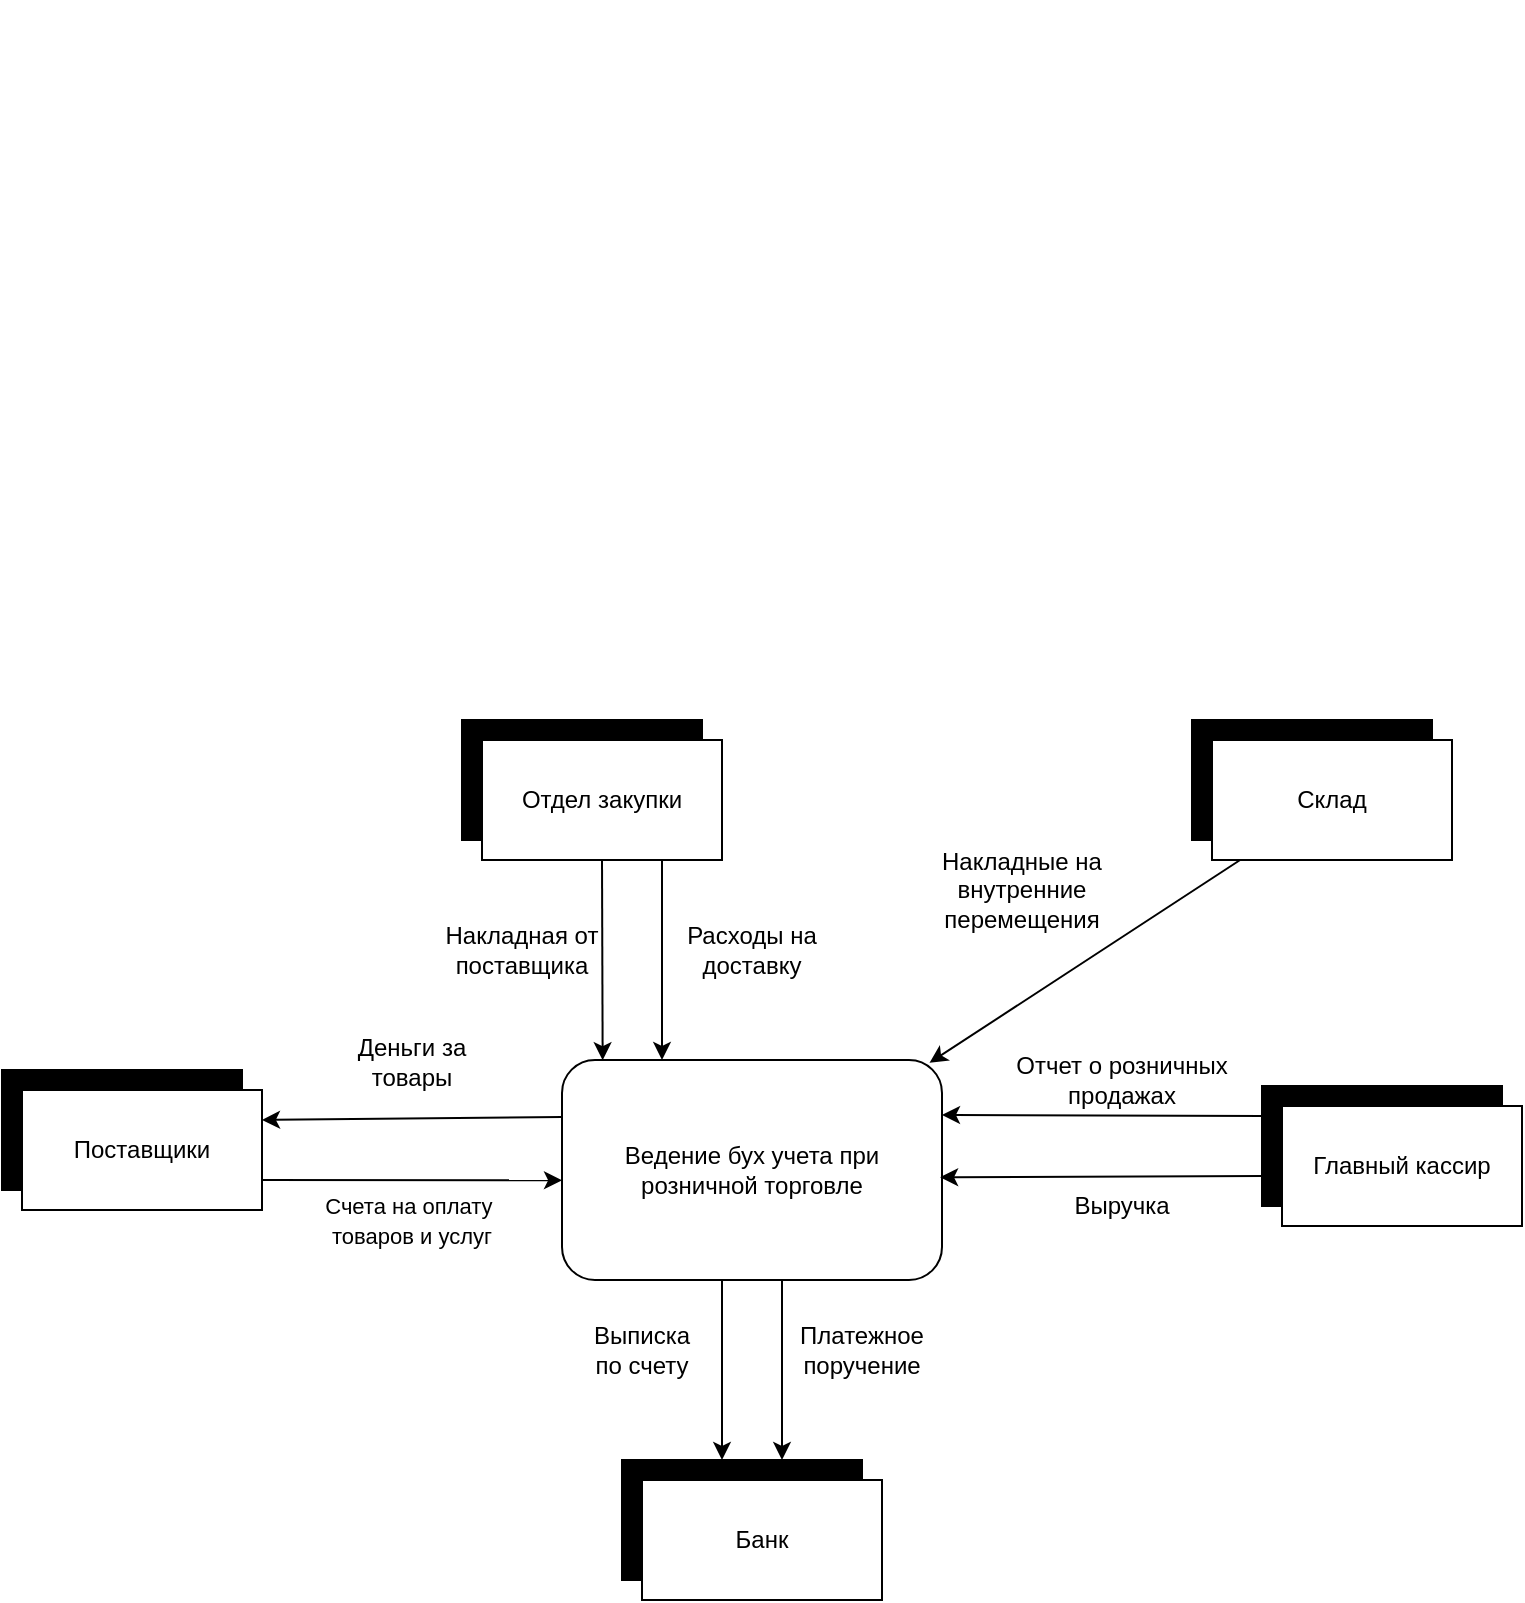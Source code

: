 <mxfile version="24.2.0" type="github">
  <diagram name="Page-1" id="smyI7X2A5dVe8MiWKBYw">
    <mxGraphModel dx="1194" dy="2829" grid="1" gridSize="10" guides="1" tooltips="1" connect="1" arrows="1" fold="1" page="1" pageScale="1" pageWidth="850" pageHeight="1100" math="0" shadow="0">
      <root>
        <mxCell id="0" />
        <mxCell id="1" parent="0" />
        <mxCell id="WSI-DR0SaIGXLMEpwzdS-1" value="Ведение бух учета при розничной торговле" style="rounded=1;whiteSpace=wrap;html=1;" vertex="1" parent="1">
          <mxGeometry x="560" y="-590" width="190" height="110" as="geometry" />
        </mxCell>
        <mxCell id="WSI-DR0SaIGXLMEpwzdS-6" value="" style="group" vertex="1" connectable="0" parent="1">
          <mxGeometry x="590" y="-849" width="430" height="369" as="geometry" />
        </mxCell>
        <mxCell id="WSI-DR0SaIGXLMEpwzdS-7" value="" style="group;movable=1;resizable=1;rotatable=1;deletable=1;editable=1;locked=0;connectable=1;" vertex="1" connectable="0" parent="WSI-DR0SaIGXLMEpwzdS-6">
          <mxGeometry y="459" width="130" height="70" as="geometry" />
        </mxCell>
        <mxCell id="WSI-DR0SaIGXLMEpwzdS-8" value="" style="rounded=0;whiteSpace=wrap;html=1;fillColor=#000000;movable=1;resizable=1;rotatable=1;deletable=1;editable=1;locked=0;connectable=1;" vertex="1" parent="WSI-DR0SaIGXLMEpwzdS-7">
          <mxGeometry width="120" height="60" as="geometry" />
        </mxCell>
        <mxCell id="WSI-DR0SaIGXLMEpwzdS-9" value="" style="rounded=0;whiteSpace=wrap;html=1;movable=1;resizable=1;rotatable=1;deletable=1;editable=1;locked=0;connectable=1;" vertex="1" parent="WSI-DR0SaIGXLMEpwzdS-7">
          <mxGeometry x="10" y="10" width="120" height="60" as="geometry" />
        </mxCell>
        <mxCell id="WSI-DR0SaIGXLMEpwzdS-10" value="Банк" style="text;html=1;align=center;verticalAlign=middle;whiteSpace=wrap;rounded=0;movable=1;resizable=1;rotatable=1;deletable=1;editable=1;locked=0;connectable=1;" vertex="1" parent="WSI-DR0SaIGXLMEpwzdS-7">
          <mxGeometry x="15" y="25" width="110" height="30" as="geometry" />
        </mxCell>
        <mxCell id="WSI-DR0SaIGXLMEpwzdS-18" style="edgeStyle=orthogonalEdgeStyle;rounded=0;orthogonalLoop=1;jettySize=auto;html=1;" edge="1" parent="WSI-DR0SaIGXLMEpwzdS-6" target="WSI-DR0SaIGXLMEpwzdS-8">
          <mxGeometry relative="1" as="geometry">
            <mxPoint x="60" y="479" as="targetPoint" />
            <Array as="points">
              <mxPoint x="80" y="409" />
              <mxPoint x="80" y="409" />
            </Array>
            <mxPoint x="80" y="369" as="sourcePoint" />
          </mxGeometry>
        </mxCell>
        <mxCell id="WSI-DR0SaIGXLMEpwzdS-19" style="edgeStyle=orthogonalEdgeStyle;rounded=0;orthogonalLoop=1;jettySize=auto;html=1;" edge="1" parent="WSI-DR0SaIGXLMEpwzdS-6" target="WSI-DR0SaIGXLMEpwzdS-8">
          <mxGeometry relative="1" as="geometry">
            <mxPoint x="50" y="369" as="sourcePoint" />
            <mxPoint x="70" y="479" as="targetPoint" />
            <Array as="points">
              <mxPoint x="50" y="409" />
              <mxPoint x="50" y="409" />
            </Array>
          </mxGeometry>
        </mxCell>
        <mxCell id="WSI-DR0SaIGXLMEpwzdS-20" value="Платежное поручение" style="text;html=1;align=center;verticalAlign=middle;whiteSpace=wrap;rounded=0;" vertex="1" parent="WSI-DR0SaIGXLMEpwzdS-6">
          <mxGeometry x="90" y="389" width="60" height="30" as="geometry" />
        </mxCell>
        <mxCell id="WSI-DR0SaIGXLMEpwzdS-46" value="Расходы на доставку" style="text;html=1;align=center;verticalAlign=middle;whiteSpace=wrap;rounded=0;" vertex="1" parent="WSI-DR0SaIGXLMEpwzdS-6">
          <mxGeometry x="30" y="189" width="70" height="30" as="geometry" />
        </mxCell>
        <mxCell id="WSI-DR0SaIGXLMEpwzdS-34" value="" style="group;movable=1;resizable=1;rotatable=1;deletable=1;editable=1;locked=0;connectable=1;" vertex="1" connectable="0" parent="WSI-DR0SaIGXLMEpwzdS-6">
          <mxGeometry x="-80" y="89" width="130" height="70" as="geometry" />
        </mxCell>
        <mxCell id="WSI-DR0SaIGXLMEpwzdS-35" value="" style="rounded=0;whiteSpace=wrap;html=1;fillColor=#000000;movable=1;resizable=1;rotatable=1;deletable=1;editable=1;locked=0;connectable=1;" vertex="1" parent="WSI-DR0SaIGXLMEpwzdS-34">
          <mxGeometry width="120" height="60" as="geometry" />
        </mxCell>
        <mxCell id="WSI-DR0SaIGXLMEpwzdS-36" value="" style="rounded=0;whiteSpace=wrap;html=1;movable=1;resizable=1;rotatable=1;deletable=1;editable=1;locked=0;connectable=1;" vertex="1" parent="WSI-DR0SaIGXLMEpwzdS-34">
          <mxGeometry x="10" y="10" width="120" height="60" as="geometry" />
        </mxCell>
        <mxCell id="WSI-DR0SaIGXLMEpwzdS-37" value="Отдел закупки" style="text;html=1;align=center;verticalAlign=middle;whiteSpace=wrap;rounded=0;movable=1;resizable=1;rotatable=1;deletable=1;editable=1;locked=0;connectable=1;" vertex="1" parent="WSI-DR0SaIGXLMEpwzdS-34">
          <mxGeometry x="15" y="25" width="110" height="30" as="geometry" />
        </mxCell>
        <mxCell id="WSI-DR0SaIGXLMEpwzdS-26" value="Накладные на внутренние перемещения" style="text;html=1;align=center;verticalAlign=middle;whiteSpace=wrap;rounded=0;movable=1;resizable=1;rotatable=1;deletable=1;editable=1;locked=0;connectable=1;container=0;" vertex="1" parent="WSI-DR0SaIGXLMEpwzdS-6">
          <mxGeometry x="130" y="159" width="140" height="30" as="geometry" />
        </mxCell>
        <mxCell id="WSI-DR0SaIGXLMEpwzdS-30" value="Отчет о розничных продажах" style="text;html=1;align=center;verticalAlign=middle;whiteSpace=wrap;rounded=0;" vertex="1" parent="WSI-DR0SaIGXLMEpwzdS-6">
          <mxGeometry x="190" y="254.0" width="120" height="30" as="geometry" />
        </mxCell>
        <mxCell id="WSI-DR0SaIGXLMEpwzdS-25" value="" style="group" vertex="1" connectable="0" parent="WSI-DR0SaIGXLMEpwzdS-6">
          <mxGeometry x="180" y="-271" width="250" height="300" as="geometry" />
        </mxCell>
        <mxCell id="WSI-DR0SaIGXLMEpwzdS-31" value="Выручка" style="text;html=1;align=center;verticalAlign=middle;whiteSpace=wrap;rounded=0;" vertex="1" parent="WSI-DR0SaIGXLMEpwzdS-25">
          <mxGeometry x="40" y="587.92" width="60" height="30" as="geometry" />
        </mxCell>
        <mxCell id="WSI-DR0SaIGXLMEpwzdS-22" value="" style="rounded=0;whiteSpace=wrap;html=1;fillColor=#000000;movable=1;resizable=1;rotatable=1;deletable=1;editable=1;locked=0;connectable=1;" vertex="1" parent="1">
          <mxGeometry x="280" y="-585" width="120" height="60" as="geometry" />
        </mxCell>
        <mxCell id="WSI-DR0SaIGXLMEpwzdS-23" value="" style="rounded=0;whiteSpace=wrap;html=1;movable=1;resizable=1;rotatable=1;deletable=1;editable=1;locked=0;connectable=1;container=0;" vertex="1" parent="1">
          <mxGeometry x="290" y="-575" width="120" height="60" as="geometry" />
        </mxCell>
        <mxCell id="WSI-DR0SaIGXLMEpwzdS-24" value="Поставщики" style="text;html=1;align=center;verticalAlign=middle;whiteSpace=wrap;rounded=0;movable=1;resizable=1;rotatable=1;deletable=1;editable=1;locked=0;connectable=1;container=0;" vertex="1" parent="1">
          <mxGeometry x="295" y="-560" width="110" height="30" as="geometry" />
        </mxCell>
        <mxCell id="WSI-DR0SaIGXLMEpwzdS-50" value="" style="endArrow=classic;html=1;rounded=0;exitX=0;exitY=0.25;exitDx=0;exitDy=0;entryX=1;entryY=0.25;entryDx=0;entryDy=0;" edge="1" parent="1" target="WSI-DR0SaIGXLMEpwzdS-23">
          <mxGeometry width="50" height="50" relative="1" as="geometry">
            <mxPoint x="560" y="-561.5" as="sourcePoint" />
            <mxPoint x="620" y="-675" as="targetPoint" />
          </mxGeometry>
        </mxCell>
        <mxCell id="WSI-DR0SaIGXLMEpwzdS-51" value="Деньги за товары" style="text;html=1;align=center;verticalAlign=middle;whiteSpace=wrap;rounded=0;" vertex="1" parent="1">
          <mxGeometry x="455" y="-604" width="60" height="30" as="geometry" />
        </mxCell>
        <mxCell id="WSI-DR0SaIGXLMEpwzdS-59" value="&lt;span style=&quot;font-size: 11px; text-wrap: nowrap; background-color: rgb(255, 255, 255);&quot;&gt;Счета на оплату&amp;nbsp;&lt;/span&gt;&lt;div&gt;&lt;span style=&quot;font-size: 11px; text-wrap: nowrap; background-color: rgb(255, 255, 255);&quot;&gt;товаров и услуг&lt;/span&gt;&lt;/div&gt;" style="text;html=1;align=center;verticalAlign=middle;whiteSpace=wrap;rounded=0;container=0;movable=1;resizable=1;rotatable=1;deletable=1;editable=1;locked=0;connectable=1;" vertex="1" parent="1">
          <mxGeometry x="440" y="-525.5" width="90" height="30" as="geometry" />
        </mxCell>
        <mxCell id="WSI-DR0SaIGXLMEpwzdS-60" value="" style="endArrow=classic;html=1;rounded=0;exitX=1;exitY=0.75;exitDx=0;exitDy=0;entryX=0;entryY=0.602;entryDx=0;entryDy=0;entryPerimeter=0;" edge="1" parent="1" source="WSI-DR0SaIGXLMEpwzdS-23">
          <mxGeometry width="50" height="50" relative="1" as="geometry">
            <mxPoint x="310" y="-525" as="sourcePoint" />
            <mxPoint x="560" y="-529.82" as="targetPoint" />
          </mxGeometry>
        </mxCell>
        <mxCell id="WSI-DR0SaIGXLMEpwzdS-27" value="" style="rounded=0;whiteSpace=wrap;html=1;fillColor=#000000;movable=1;resizable=1;rotatable=1;deletable=1;editable=1;locked=0;connectable=1;container=0;" vertex="1" parent="1">
          <mxGeometry x="875" y="-760" width="120" height="60" as="geometry" />
        </mxCell>
        <mxCell id="WSI-DR0SaIGXLMEpwzdS-28" value="" style="rounded=0;whiteSpace=wrap;html=1;movable=1;resizable=1;rotatable=1;deletable=1;editable=1;locked=0;connectable=1;container=0;" vertex="1" parent="1">
          <mxGeometry x="885" y="-750" width="120" height="60" as="geometry" />
        </mxCell>
        <mxCell id="WSI-DR0SaIGXLMEpwzdS-29" value="Склад" style="text;html=1;align=center;verticalAlign=middle;whiteSpace=wrap;rounded=0;movable=1;resizable=1;rotatable=1;deletable=1;editable=1;locked=0;connectable=1;container=0;" vertex="1" parent="1">
          <mxGeometry x="890" y="-735" width="110" height="30" as="geometry" />
        </mxCell>
        <mxCell id="WSI-DR0SaIGXLMEpwzdS-45" value="" style="endArrow=classic;html=1;rounded=0;exitX=0.5;exitY=1;exitDx=0;exitDy=0;entryX=0.107;entryY=0.001;entryDx=0;entryDy=0;entryPerimeter=0;" edge="1" parent="1" source="WSI-DR0SaIGXLMEpwzdS-36" target="WSI-DR0SaIGXLMEpwzdS-1">
          <mxGeometry width="50" height="50" relative="1" as="geometry">
            <mxPoint x="180" y="-590" as="sourcePoint" />
            <mxPoint x="480" y="-660.0" as="targetPoint" />
          </mxGeometry>
        </mxCell>
        <mxCell id="WSI-DR0SaIGXLMEpwzdS-47" value="" style="endArrow=classic;html=1;rounded=0;exitX=0.75;exitY=1;exitDx=0;exitDy=0;" edge="1" parent="1" source="WSI-DR0SaIGXLMEpwzdS-36">
          <mxGeometry width="50" height="50" relative="1" as="geometry">
            <mxPoint x="500" y="-711" as="sourcePoint" />
            <mxPoint x="610" y="-590" as="targetPoint" />
          </mxGeometry>
        </mxCell>
        <mxCell id="WSI-DR0SaIGXLMEpwzdS-49" value="" style="endArrow=classic;html=1;rounded=0;entryX=0.967;entryY=0.013;entryDx=0;entryDy=0;entryPerimeter=0;" edge="1" parent="1" source="WSI-DR0SaIGXLMEpwzdS-28" target="WSI-DR0SaIGXLMEpwzdS-1">
          <mxGeometry width="50" height="50" relative="1" as="geometry">
            <mxPoint x="510" y="-760" as="sourcePoint" />
            <mxPoint x="807.512" y="-638.11" as="targetPoint" />
          </mxGeometry>
        </mxCell>
        <mxCell id="WSI-DR0SaIGXLMEpwzdS-63" value="" style="endArrow=classic;html=1;rounded=0;exitX=0;exitY=0.75;exitDx=0;exitDy=0;entryX=0.995;entryY=0.533;entryDx=0;entryDy=0;entryPerimeter=0;" edge="1" parent="1" source="WSI-DR0SaIGXLMEpwzdS-3" target="WSI-DR0SaIGXLMEpwzdS-1">
          <mxGeometry width="50" height="50" relative="1" as="geometry">
            <mxPoint x="820" y="-540" as="sourcePoint" />
            <mxPoint x="870" y="-590" as="targetPoint" />
          </mxGeometry>
        </mxCell>
        <mxCell id="WSI-DR0SaIGXLMEpwzdS-64" value="" style="endArrow=classic;html=1;rounded=0;exitX=0;exitY=0.25;exitDx=0;exitDy=0;entryX=1;entryY=0.25;entryDx=0;entryDy=0;" edge="1" parent="1" source="WSI-DR0SaIGXLMEpwzdS-3" target="WSI-DR0SaIGXLMEpwzdS-1">
          <mxGeometry width="50" height="50" relative="1" as="geometry">
            <mxPoint x="820" y="-540" as="sourcePoint" />
            <mxPoint x="870" y="-590" as="targetPoint" />
          </mxGeometry>
        </mxCell>
        <mxCell id="WSI-DR0SaIGXLMEpwzdS-48" value="Накладная от поставщика" style="text;html=1;align=center;verticalAlign=middle;whiteSpace=wrap;rounded=0;" vertex="1" parent="1">
          <mxGeometry x="490" y="-660" width="100" height="30" as="geometry" />
        </mxCell>
        <mxCell id="WSI-DR0SaIGXLMEpwzdS-21" value="Выписка по счету" style="text;html=1;align=center;verticalAlign=middle;whiteSpace=wrap;rounded=0;" vertex="1" parent="1">
          <mxGeometry x="570" y="-460" width="60" height="30" as="geometry" />
        </mxCell>
        <mxCell id="WSI-DR0SaIGXLMEpwzdS-3" value="" style="rounded=0;whiteSpace=wrap;html=1;fillColor=#000000;movable=1;resizable=1;rotatable=1;deletable=1;editable=1;locked=0;connectable=1;" vertex="1" parent="1">
          <mxGeometry x="910" y="-577.0" width="120" height="60" as="geometry" />
        </mxCell>
        <mxCell id="WSI-DR0SaIGXLMEpwzdS-4" value="" style="rounded=0;whiteSpace=wrap;html=1;movable=1;resizable=1;rotatable=1;deletable=1;editable=1;locked=0;connectable=1;" vertex="1" parent="1">
          <mxGeometry x="920" y="-567.0" width="120" height="60" as="geometry" />
        </mxCell>
        <mxCell id="WSI-DR0SaIGXLMEpwzdS-5" value="Главный кассир" style="text;html=1;align=center;verticalAlign=middle;whiteSpace=wrap;rounded=0;movable=1;resizable=1;rotatable=1;deletable=1;editable=1;locked=0;connectable=1;" vertex="1" parent="1">
          <mxGeometry x="925" y="-552.0" width="110" height="30" as="geometry" />
        </mxCell>
      </root>
    </mxGraphModel>
  </diagram>
</mxfile>
